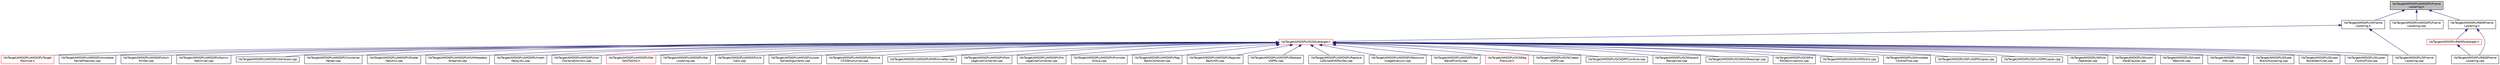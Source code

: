 digraph "lib/Target/AMDGPU/AMDGPUFrameLowering.h"
{
 // LATEX_PDF_SIZE
  bgcolor="transparent";
  edge [fontname="Helvetica",fontsize="10",labelfontname="Helvetica",labelfontsize="10"];
  node [fontname="Helvetica",fontsize="10",shape=record];
  Node1 [label="lib/Target/AMDGPU/AMDGPUFrame\lLowering.h",height=0.2,width=0.4,color="black", fillcolor="grey75", style="filled", fontcolor="black",tooltip=" "];
  Node1 -> Node2 [dir="back",color="midnightblue",fontsize="10",style="solid",fontname="Helvetica"];
  Node2 [label="lib/Target/AMDGPU/SIFrame\lLowering.h",height=0.2,width=0.4,color="black",URL="$SIFrameLowering_8h.html",tooltip=" "];
  Node2 -> Node3 [dir="back",color="midnightblue",fontsize="10",style="solid",fontname="Helvetica"];
  Node3 [label="lib/Target/AMDGPU/GCNSubtarget.h",height=0.2,width=0.4,color="red",URL="$GCNSubtarget_8h.html",tooltip=" "];
  Node3 -> Node4 [dir="back",color="midnightblue",fontsize="10",style="solid",fontname="Helvetica"];
  Node4 [label="lib/Target/AMDGPU/AMDGPUTarget\lMachine.h",height=0.2,width=0.4,color="red",URL="$AMDGPUTargetMachine_8h.html",tooltip=" "];
  Node3 -> Node49 [dir="back",color="midnightblue",fontsize="10",style="solid",fontname="Helvetica"];
  Node49 [label="lib/Target/AMDGPU/AMDGPUAnnotate\lKernelFeatures.cpp",height=0.2,width=0.4,color="black",URL="$AMDGPUAnnotateKernelFeatures_8cpp.html",tooltip=" "];
  Node3 -> Node8 [dir="back",color="midnightblue",fontsize="10",style="solid",fontname="Helvetica"];
  Node8 [label="lib/Target/AMDGPU/AMDGPUAsm\lPrinter.cpp",height=0.2,width=0.4,color="black",URL="$AMDGPUAsmPrinter_8cpp.html",tooltip=" "];
  Node3 -> Node50 [dir="back",color="midnightblue",fontsize="10",style="solid",fontname="Helvetica"];
  Node50 [label="lib/Target/AMDGPU/AMDGPUAtomic\lOptimizer.cpp",height=0.2,width=0.4,color="black",URL="$AMDGPUAtomicOptimizer_8cpp.html",tooltip=" "];
  Node3 -> Node51 [dir="back",color="midnightblue",fontsize="10",style="solid",fontname="Helvetica"];
  Node51 [label="lib/Target/AMDGPU/AMDGPUAttributor.cpp",height=0.2,width=0.4,color="black",URL="$AMDGPUAttributor_8cpp.html",tooltip=" "];
  Node3 -> Node52 [dir="back",color="midnightblue",fontsize="10",style="solid",fontname="Helvetica"];
  Node52 [label="lib/Target/AMDGPU/AMDGPUCombiner\lHelper.cpp",height=0.2,width=0.4,color="black",URL="$AMDGPUCombinerHelper_8cpp.html",tooltip=" "];
  Node3 -> Node53 [dir="back",color="midnightblue",fontsize="10",style="solid",fontname="Helvetica"];
  Node53 [label="lib/Target/AMDGPU/AMDGPUGlobal\lISelUtils.cpp",height=0.2,width=0.4,color="black",URL="$AMDGPUGlobalISelUtils_8cpp.html",tooltip=" "];
  Node3 -> Node10 [dir="back",color="midnightblue",fontsize="10",style="solid",fontname="Helvetica"];
  Node10 [label="lib/Target/AMDGPU/AMDGPUHSAMetadata\lStreamer.cpp",height=0.2,width=0.4,color="black",URL="$AMDGPUHSAMetadataStreamer_8cpp.html",tooltip=" "];
  Node3 -> Node54 [dir="back",color="midnightblue",fontsize="10",style="solid",fontname="Helvetica"];
  Node54 [label="lib/Target/AMDGPU/AMDGPUInsert\lDelayAlu.cpp",height=0.2,width=0.4,color="black",URL="$AMDGPUInsertDelayAlu_8cpp.html",tooltip=" "];
  Node3 -> Node55 [dir="back",color="midnightblue",fontsize="10",style="solid",fontname="Helvetica"];
  Node55 [label="lib/Target/AMDGPU/AMDGPUInst\lCombineIntrinsic.cpp",height=0.2,width=0.4,color="black",URL="$AMDGPUInstCombineIntrinsic_8cpp.html",tooltip=" "];
  Node3 -> Node13 [dir="back",color="midnightblue",fontsize="10",style="solid",fontname="Helvetica"];
  Node13 [label="lib/Target/AMDGPU/AMDGPUISel\lDAGToDAG.h",height=0.2,width=0.4,color="red",URL="$AMDGPUISelDAGToDAG_8h.html",tooltip=" "];
  Node3 -> Node16 [dir="back",color="midnightblue",fontsize="10",style="solid",fontname="Helvetica"];
  Node16 [label="lib/Target/AMDGPU/AMDGPUISel\lLowering.cpp",height=0.2,width=0.4,color="black",URL="$AMDGPUISelLowering_8cpp.html",tooltip=" "];
  Node3 -> Node56 [dir="back",color="midnightblue",fontsize="10",style="solid",fontname="Helvetica"];
  Node56 [label="lib/Target/AMDGPU/AMDGPULib\lCalls.cpp",height=0.2,width=0.4,color="black",URL="$AMDGPULibCalls_8cpp.html",tooltip=" "];
  Node3 -> Node57 [dir="back",color="midnightblue",fontsize="10",style="solid",fontname="Helvetica"];
  Node57 [label="lib/Target/AMDGPU/AMDGPULower\lKernelArguments.cpp",height=0.2,width=0.4,color="black",URL="$AMDGPULowerKernelArguments_8cpp.html",tooltip=" "];
  Node3 -> Node58 [dir="back",color="midnightblue",fontsize="10",style="solid",fontname="Helvetica"];
  Node58 [label="lib/Target/AMDGPU/AMDGPUMachine\lCFGStructurizer.cpp",height=0.2,width=0.4,color="black",URL="$AMDGPUMachineCFGStructurizer_8cpp.html",tooltip=" "];
  Node3 -> Node18 [dir="back",color="midnightblue",fontsize="10",style="solid",fontname="Helvetica"];
  Node18 [label="lib/Target/AMDGPU/AMDGPUMIRFormatter.cpp",height=0.2,width=0.4,color="black",URL="$AMDGPUMIRFormatter_8cpp.html",tooltip=" "];
  Node3 -> Node59 [dir="back",color="midnightblue",fontsize="10",style="solid",fontname="Helvetica"];
  Node59 [label="lib/Target/AMDGPU/AMDGPUPost\lLegalizerCombiner.cpp",height=0.2,width=0.4,color="black",URL="$AMDGPUPostLegalizerCombiner_8cpp.html",tooltip=" "];
  Node3 -> Node60 [dir="back",color="midnightblue",fontsize="10",style="solid",fontname="Helvetica"];
  Node60 [label="lib/Target/AMDGPU/AMDGPUPre\lLegalizerCombiner.cpp",height=0.2,width=0.4,color="black",URL="$AMDGPUPreLegalizerCombiner_8cpp.html",tooltip=" "];
  Node3 -> Node61 [dir="back",color="midnightblue",fontsize="10",style="solid",fontname="Helvetica"];
  Node61 [label="lib/Target/AMDGPU/AMDGPUPromote\lAlloca.cpp",height=0.2,width=0.4,color="black",URL="$AMDGPUPromoteAlloca_8cpp.html",tooltip=" "];
  Node3 -> Node19 [dir="back",color="midnightblue",fontsize="10",style="solid",fontname="Helvetica"];
  Node19 [label="lib/Target/AMDGPU/AMDGPUReg\lBankCombiner.cpp",height=0.2,width=0.4,color="black",URL="$AMDGPURegBankCombiner_8cpp.html",tooltip=" "];
  Node3 -> Node20 [dir="back",color="midnightblue",fontsize="10",style="solid",fontname="Helvetica"];
  Node20 [label="lib/Target/AMDGPU/AMDGPURegister\lBankInfo.cpp",height=0.2,width=0.4,color="black",URL="$AMDGPURegisterBankInfo_8cpp.html",tooltip=" "];
  Node3 -> Node62 [dir="back",color="midnightblue",fontsize="10",style="solid",fontname="Helvetica"];
  Node62 [label="lib/Target/AMDGPU/AMDGPURelease\lVGPRs.cpp",height=0.2,width=0.4,color="black",URL="$AMDGPUReleaseVGPRs_8cpp.html",tooltip=" "];
  Node3 -> Node63 [dir="back",color="midnightblue",fontsize="10",style="solid",fontname="Helvetica"];
  Node63 [label="lib/Target/AMDGPU/AMDGPUReplace\lLDSUseWithPointer.cpp",height=0.2,width=0.4,color="black",URL="$AMDGPUReplaceLDSUseWithPointer_8cpp.html",tooltip=" "];
  Node3 -> Node21 [dir="back",color="midnightblue",fontsize="10",style="solid",fontname="Helvetica"];
  Node21 [label="lib/Target/AMDGPU/AMDGPUResource\lUsageAnalysis.cpp",height=0.2,width=0.4,color="black",URL="$AMDGPUResourceUsageAnalysis_8cpp.html",tooltip="Analyzes how many registers and other resources are used by functions."];
  Node3 -> Node64 [dir="back",color="midnightblue",fontsize="10",style="solid",fontname="Helvetica"];
  Node64 [label="lib/Target/AMDGPU/AMDGPUSet\lWavePriority.cpp",height=0.2,width=0.4,color="black",URL="$AMDGPUSetWavePriority_8cpp.html",tooltip=" "];
  Node3 -> Node65 [dir="back",color="midnightblue",fontsize="10",style="solid",fontname="Helvetica"];
  Node65 [label="lib/Target/AMDGPU/GCNReg\lPressure.h",height=0.2,width=0.4,color="red",URL="$GCNRegPressure_8h.html",tooltip=" "];
  Node3 -> Node69 [dir="back",color="midnightblue",fontsize="10",style="solid",fontname="Helvetica"];
  Node69 [label="lib/Target/AMDGPU/GCNCreate\lVOPD.cpp",height=0.2,width=0.4,color="black",URL="$GCNCreateVOPD_8cpp.html",tooltip=" "];
  Node3 -> Node70 [dir="back",color="midnightblue",fontsize="10",style="solid",fontname="Helvetica"];
  Node70 [label="lib/Target/AMDGPU/GCNDPPCombine.cpp",height=0.2,width=0.4,color="black",URL="$GCNDPPCombine_8cpp.html",tooltip=" "];
  Node3 -> Node24 [dir="back",color="midnightblue",fontsize="10",style="solid",fontname="Helvetica"];
  Node24 [label="lib/Target/AMDGPU/GCNHazard\lRecognizer.cpp",height=0.2,width=0.4,color="black",URL="$GCNHazardRecognizer_8cpp.html",tooltip=" "];
  Node3 -> Node26 [dir="back",color="midnightblue",fontsize="10",style="solid",fontname="Helvetica"];
  Node26 [label="lib/Target/AMDGPU/GCNNSAReassign.cpp",height=0.2,width=0.4,color="black",URL="$GCNNSAReassign_8cpp.html",tooltip="Try to reassign registers on GFX10+ from non-sequential to sequential in NSA image instructions...."];
  Node3 -> Node71 [dir="back",color="midnightblue",fontsize="10",style="solid",fontname="Helvetica"];
  Node71 [label="lib/Target/AMDGPU/GCNPre\lRAOptimizations.cpp",height=0.2,width=0.4,color="black",URL="$GCNPreRAOptimizations_8cpp.html",tooltip=" "];
  Node3 -> Node72 [dir="back",color="midnightblue",fontsize="10",style="solid",fontname="Helvetica"];
  Node72 [label="lib/Target/AMDGPU/GCNVOPDUtils.cpp",height=0.2,width=0.4,color="black",URL="$GCNVOPDUtils_8cpp.html",tooltip=" "];
  Node3 -> Node73 [dir="back",color="midnightblue",fontsize="10",style="solid",fontname="Helvetica"];
  Node73 [label="lib/Target/AMDGPU/SIAnnotate\lControlFlow.cpp",height=0.2,width=0.4,color="black",URL="$SIAnnotateControlFlow_8cpp.html",tooltip=" "];
  Node3 -> Node74 [dir="back",color="midnightblue",fontsize="10",style="solid",fontname="Helvetica"];
  Node74 [label="lib/Target/AMDGPU/SIFixSGPRCopies.cpp",height=0.2,width=0.4,color="black",URL="$SIFixSGPRCopies_8cpp.html",tooltip=" "];
  Node3 -> Node75 [dir="back",color="midnightblue",fontsize="10",style="solid",fontname="Helvetica"];
  Node75 [label="lib/Target/AMDGPU/SIFixVGPRCopies.cpp",height=0.2,width=0.4,color="black",URL="$SIFixVGPRCopies_8cpp.html",tooltip=" "];
  Node3 -> Node28 [dir="back",color="midnightblue",fontsize="10",style="solid",fontname="Helvetica"];
  Node28 [label="lib/Target/AMDGPU/SIFold\lOperands.cpp",height=0.2,width=0.4,color="black",URL="$SIFoldOperands_8cpp.html",tooltip=" "];
  Node3 -> Node30 [dir="back",color="midnightblue",fontsize="10",style="solid",fontname="Helvetica"];
  Node30 [label="lib/Target/AMDGPU/SIFrame\lLowering.cpp",height=0.2,width=0.4,color="black",URL="$SIFrameLowering_8cpp.html",tooltip=" "];
  Node3 -> Node76 [dir="back",color="midnightblue",fontsize="10",style="solid",fontname="Helvetica"];
  Node76 [label="lib/Target/AMDGPU/SIInsert\lHardClauses.cpp",height=0.2,width=0.4,color="black",URL="$SIInsertHardClauses_8cpp.html",tooltip=" "];
  Node3 -> Node31 [dir="back",color="midnightblue",fontsize="10",style="solid",fontname="Helvetica"];
  Node31 [label="lib/Target/AMDGPU/SIInsert\lWaitcnts.cpp",height=0.2,width=0.4,color="black",URL="$SIInsertWaitcnts_8cpp.html",tooltip=" "];
  Node3 -> Node32 [dir="back",color="midnightblue",fontsize="10",style="solid",fontname="Helvetica"];
  Node32 [label="lib/Target/AMDGPU/SIInstr\lInfo.cpp",height=0.2,width=0.4,color="black",URL="$SIInstrInfo_8cpp.html",tooltip=" "];
  Node3 -> Node34 [dir="back",color="midnightblue",fontsize="10",style="solid",fontname="Helvetica"];
  Node34 [label="lib/Target/AMDGPU/SILate\lBranchLowering.cpp",height=0.2,width=0.4,color="black",URL="$SILateBranchLowering_8cpp.html",tooltip=" "];
  Node3 -> Node77 [dir="back",color="midnightblue",fontsize="10",style="solid",fontname="Helvetica"];
  Node77 [label="lib/Target/AMDGPU/SILoad\lStoreOptimizer.cpp",height=0.2,width=0.4,color="black",URL="$SILoadStoreOptimizer_8cpp.html",tooltip=" "];
  Node3 -> Node78 [dir="back",color="midnightblue",fontsize="10",style="solid",fontname="Helvetica"];
  Node78 [label="lib/Target/AMDGPU/SILower\lControlFlow.cpp",height=0.2,width=0.4,color="black",URL="$SILowerControlFlow_8cpp.html",tooltip=" "];
  Node2 -> Node30 [dir="back",color="midnightblue",fontsize="10",style="solid",fontname="Helvetica"];
  Node1 -> Node90 [dir="back",color="midnightblue",fontsize="10",style="solid",fontname="Helvetica"];
  Node90 [label="lib/Target/AMDGPU/AMDGPUFrame\lLowering.cpp",height=0.2,width=0.4,color="black",URL="$AMDGPUFrameLowering_8cpp.html",tooltip=" "];
  Node1 -> Node91 [dir="back",color="midnightblue",fontsize="10",style="solid",fontname="Helvetica"];
  Node91 [label="lib/Target/AMDGPU/R600Frame\lLowering.h",height=0.2,width=0.4,color="black",URL="$R600FrameLowering_8h.html",tooltip=" "];
  Node91 -> Node92 [dir="back",color="midnightblue",fontsize="10",style="solid",fontname="Helvetica"];
  Node92 [label="lib/Target/AMDGPU/R600Subtarget.h",height=0.2,width=0.4,color="red",URL="$R600Subtarget_8h.html",tooltip=" "];
  Node92 -> Node98 [dir="back",color="midnightblue",fontsize="10",style="solid",fontname="Helvetica"];
  Node98 [label="lib/Target/AMDGPU/R600Frame\lLowering.cpp",height=0.2,width=0.4,color="black",URL="$R600FrameLowering_8cpp.html",tooltip=" "];
  Node91 -> Node98 [dir="back",color="midnightblue",fontsize="10",style="solid",fontname="Helvetica"];
}
